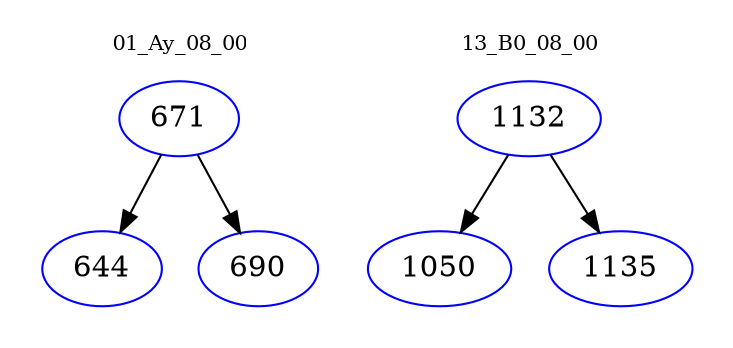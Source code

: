 digraph{
subgraph cluster_0 {
color = white
label = "01_Ay_08_00";
fontsize=10;
T0_671 [label="671", color="blue"]
T0_671 -> T0_644 [color="black"]
T0_644 [label="644", color="blue"]
T0_671 -> T0_690 [color="black"]
T0_690 [label="690", color="blue"]
}
subgraph cluster_1 {
color = white
label = "13_B0_08_00";
fontsize=10;
T1_1132 [label="1132", color="blue"]
T1_1132 -> T1_1050 [color="black"]
T1_1050 [label="1050", color="blue"]
T1_1132 -> T1_1135 [color="black"]
T1_1135 [label="1135", color="blue"]
}
}
